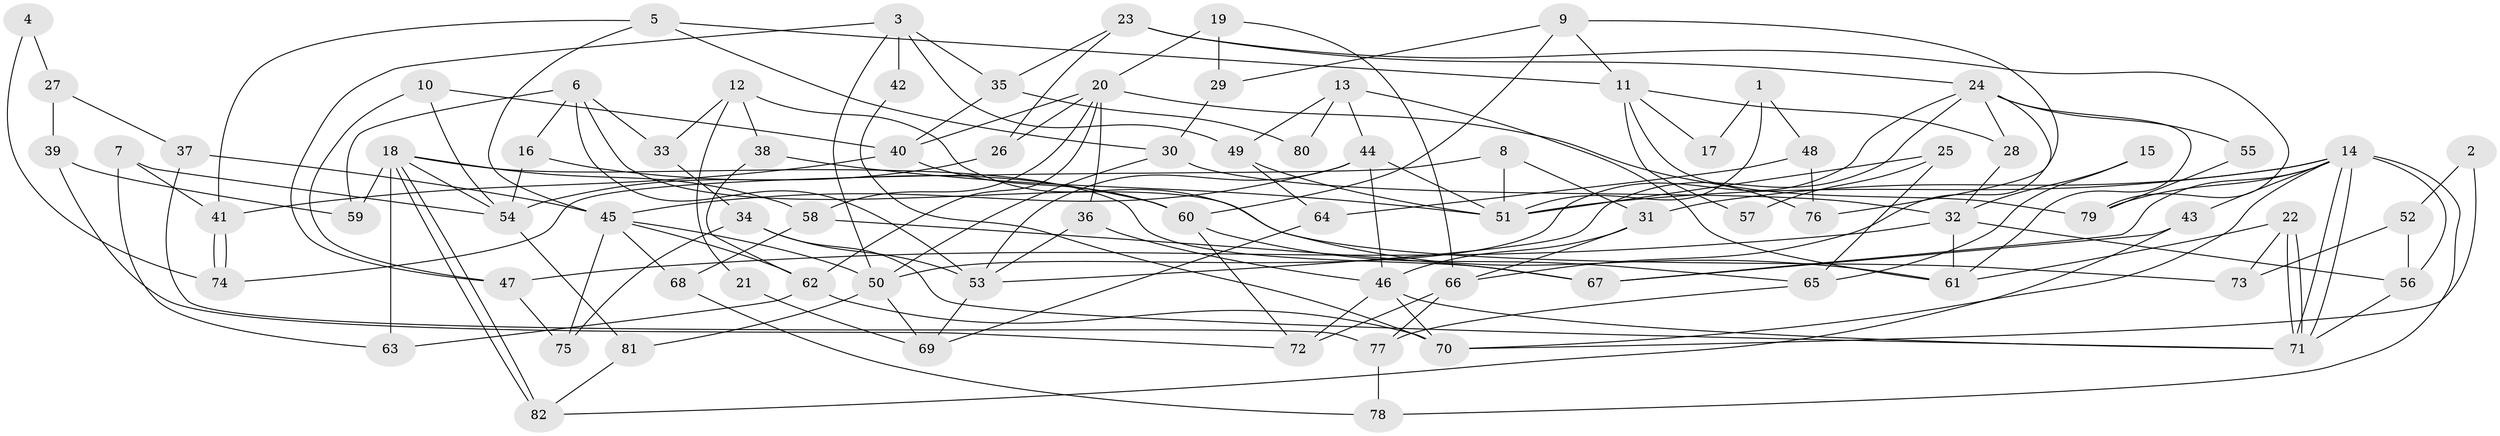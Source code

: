 // coarse degree distribution, {5: 0.24489795918367346, 4: 0.14285714285714285, 7: 0.14285714285714285, 2: 0.10204081632653061, 3: 0.2653061224489796, 6: 0.08163265306122448, 12: 0.02040816326530612}
// Generated by graph-tools (version 1.1) at 2025/54/03/04/25 21:54:07]
// undirected, 82 vertices, 164 edges
graph export_dot {
graph [start="1"]
  node [color=gray90,style=filled];
  1;
  2;
  3;
  4;
  5;
  6;
  7;
  8;
  9;
  10;
  11;
  12;
  13;
  14;
  15;
  16;
  17;
  18;
  19;
  20;
  21;
  22;
  23;
  24;
  25;
  26;
  27;
  28;
  29;
  30;
  31;
  32;
  33;
  34;
  35;
  36;
  37;
  38;
  39;
  40;
  41;
  42;
  43;
  44;
  45;
  46;
  47;
  48;
  49;
  50;
  51;
  52;
  53;
  54;
  55;
  56;
  57;
  58;
  59;
  60;
  61;
  62;
  63;
  64;
  65;
  66;
  67;
  68;
  69;
  70;
  71;
  72;
  73;
  74;
  75;
  76;
  77;
  78;
  79;
  80;
  81;
  82;
  1 -- 51;
  1 -- 48;
  1 -- 17;
  2 -- 70;
  2 -- 52;
  3 -- 50;
  3 -- 47;
  3 -- 35;
  3 -- 42;
  3 -- 49;
  4 -- 27;
  4 -- 74;
  5 -- 45;
  5 -- 41;
  5 -- 11;
  5 -- 30;
  6 -- 33;
  6 -- 53;
  6 -- 16;
  6 -- 59;
  6 -- 73;
  7 -- 41;
  7 -- 63;
  7 -- 54;
  8 -- 51;
  8 -- 31;
  8 -- 74;
  9 -- 60;
  9 -- 11;
  9 -- 29;
  9 -- 76;
  10 -- 54;
  10 -- 40;
  10 -- 47;
  11 -- 79;
  11 -- 17;
  11 -- 28;
  11 -- 57;
  12 -- 61;
  12 -- 38;
  12 -- 21;
  12 -- 33;
  13 -- 44;
  13 -- 49;
  13 -- 61;
  13 -- 80;
  14 -- 71;
  14 -- 71;
  14 -- 56;
  14 -- 31;
  14 -- 43;
  14 -- 51;
  14 -- 67;
  14 -- 70;
  14 -- 78;
  14 -- 79;
  15 -- 32;
  15 -- 65;
  16 -- 54;
  16 -- 60;
  18 -- 82;
  18 -- 82;
  18 -- 58;
  18 -- 54;
  18 -- 59;
  18 -- 63;
  18 -- 67;
  19 -- 20;
  19 -- 66;
  19 -- 29;
  20 -- 36;
  20 -- 62;
  20 -- 26;
  20 -- 40;
  20 -- 58;
  20 -- 76;
  21 -- 69;
  22 -- 71;
  22 -- 71;
  22 -- 61;
  22 -- 73;
  23 -- 24;
  23 -- 26;
  23 -- 35;
  23 -- 79;
  24 -- 50;
  24 -- 28;
  24 -- 53;
  24 -- 55;
  24 -- 61;
  24 -- 66;
  25 -- 51;
  25 -- 65;
  25 -- 57;
  26 -- 54;
  27 -- 37;
  27 -- 39;
  28 -- 32;
  29 -- 30;
  30 -- 32;
  30 -- 50;
  31 -- 66;
  31 -- 46;
  32 -- 61;
  32 -- 47;
  32 -- 56;
  33 -- 34;
  34 -- 71;
  34 -- 75;
  34 -- 53;
  35 -- 40;
  35 -- 80;
  36 -- 46;
  36 -- 53;
  37 -- 45;
  37 -- 77;
  38 -- 62;
  38 -- 51;
  39 -- 59;
  39 -- 72;
  40 -- 41;
  40 -- 60;
  41 -- 74;
  41 -- 74;
  42 -- 70;
  43 -- 67;
  43 -- 82;
  44 -- 53;
  44 -- 46;
  44 -- 45;
  44 -- 51;
  45 -- 50;
  45 -- 62;
  45 -- 68;
  45 -- 75;
  46 -- 71;
  46 -- 70;
  46 -- 72;
  47 -- 75;
  48 -- 76;
  48 -- 64;
  49 -- 51;
  49 -- 64;
  50 -- 81;
  50 -- 69;
  52 -- 73;
  52 -- 56;
  53 -- 69;
  54 -- 81;
  55 -- 79;
  56 -- 71;
  58 -- 67;
  58 -- 68;
  60 -- 65;
  60 -- 72;
  62 -- 70;
  62 -- 63;
  64 -- 69;
  65 -- 77;
  66 -- 72;
  66 -- 77;
  68 -- 78;
  77 -- 78;
  81 -- 82;
}
